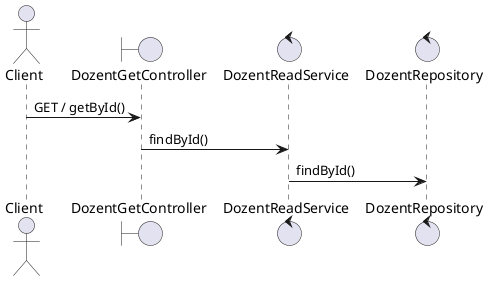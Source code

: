 @startuml Sequenzdiagramm

actor Client

boundary DozentGetController
control DozentReadService
control DozentRepository

Client -> DozentGetController : GET / getById()
DozentGetController -> DozentReadService: findById()
DozentReadService -> DozentRepository: findById()


@enduml
